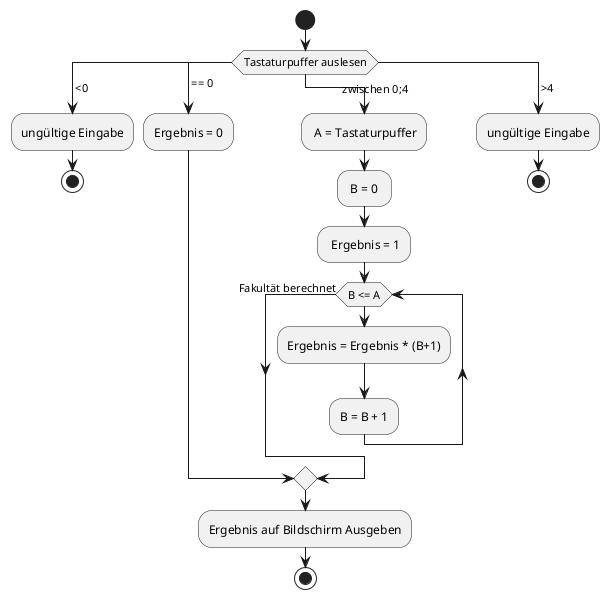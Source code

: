 @startuml
'https://plantuml.com/activity-diagram-beta

start

switch (Tastaturpuffer auslesen)
case ( <0 )
  :ungültige Eingabe;
  stop
case ( == 0)
  :Ergebnis = 0;
case (             zwischen 0;4)
  : A = Tastaturpuffer;
  : B = 0 ;
  : Ergebnis = 1;
  while (B <= A)
    :Ergebnis = Ergebnis * (B+1);
    :B = B + 1;
  endwhile(Fakultät berechnet)

case ( >4 )
  :ungültige Eingabe;
  stop;

endswitch

:Ergebnis auf Bildschirm Ausgeben;

stop

@enduml
